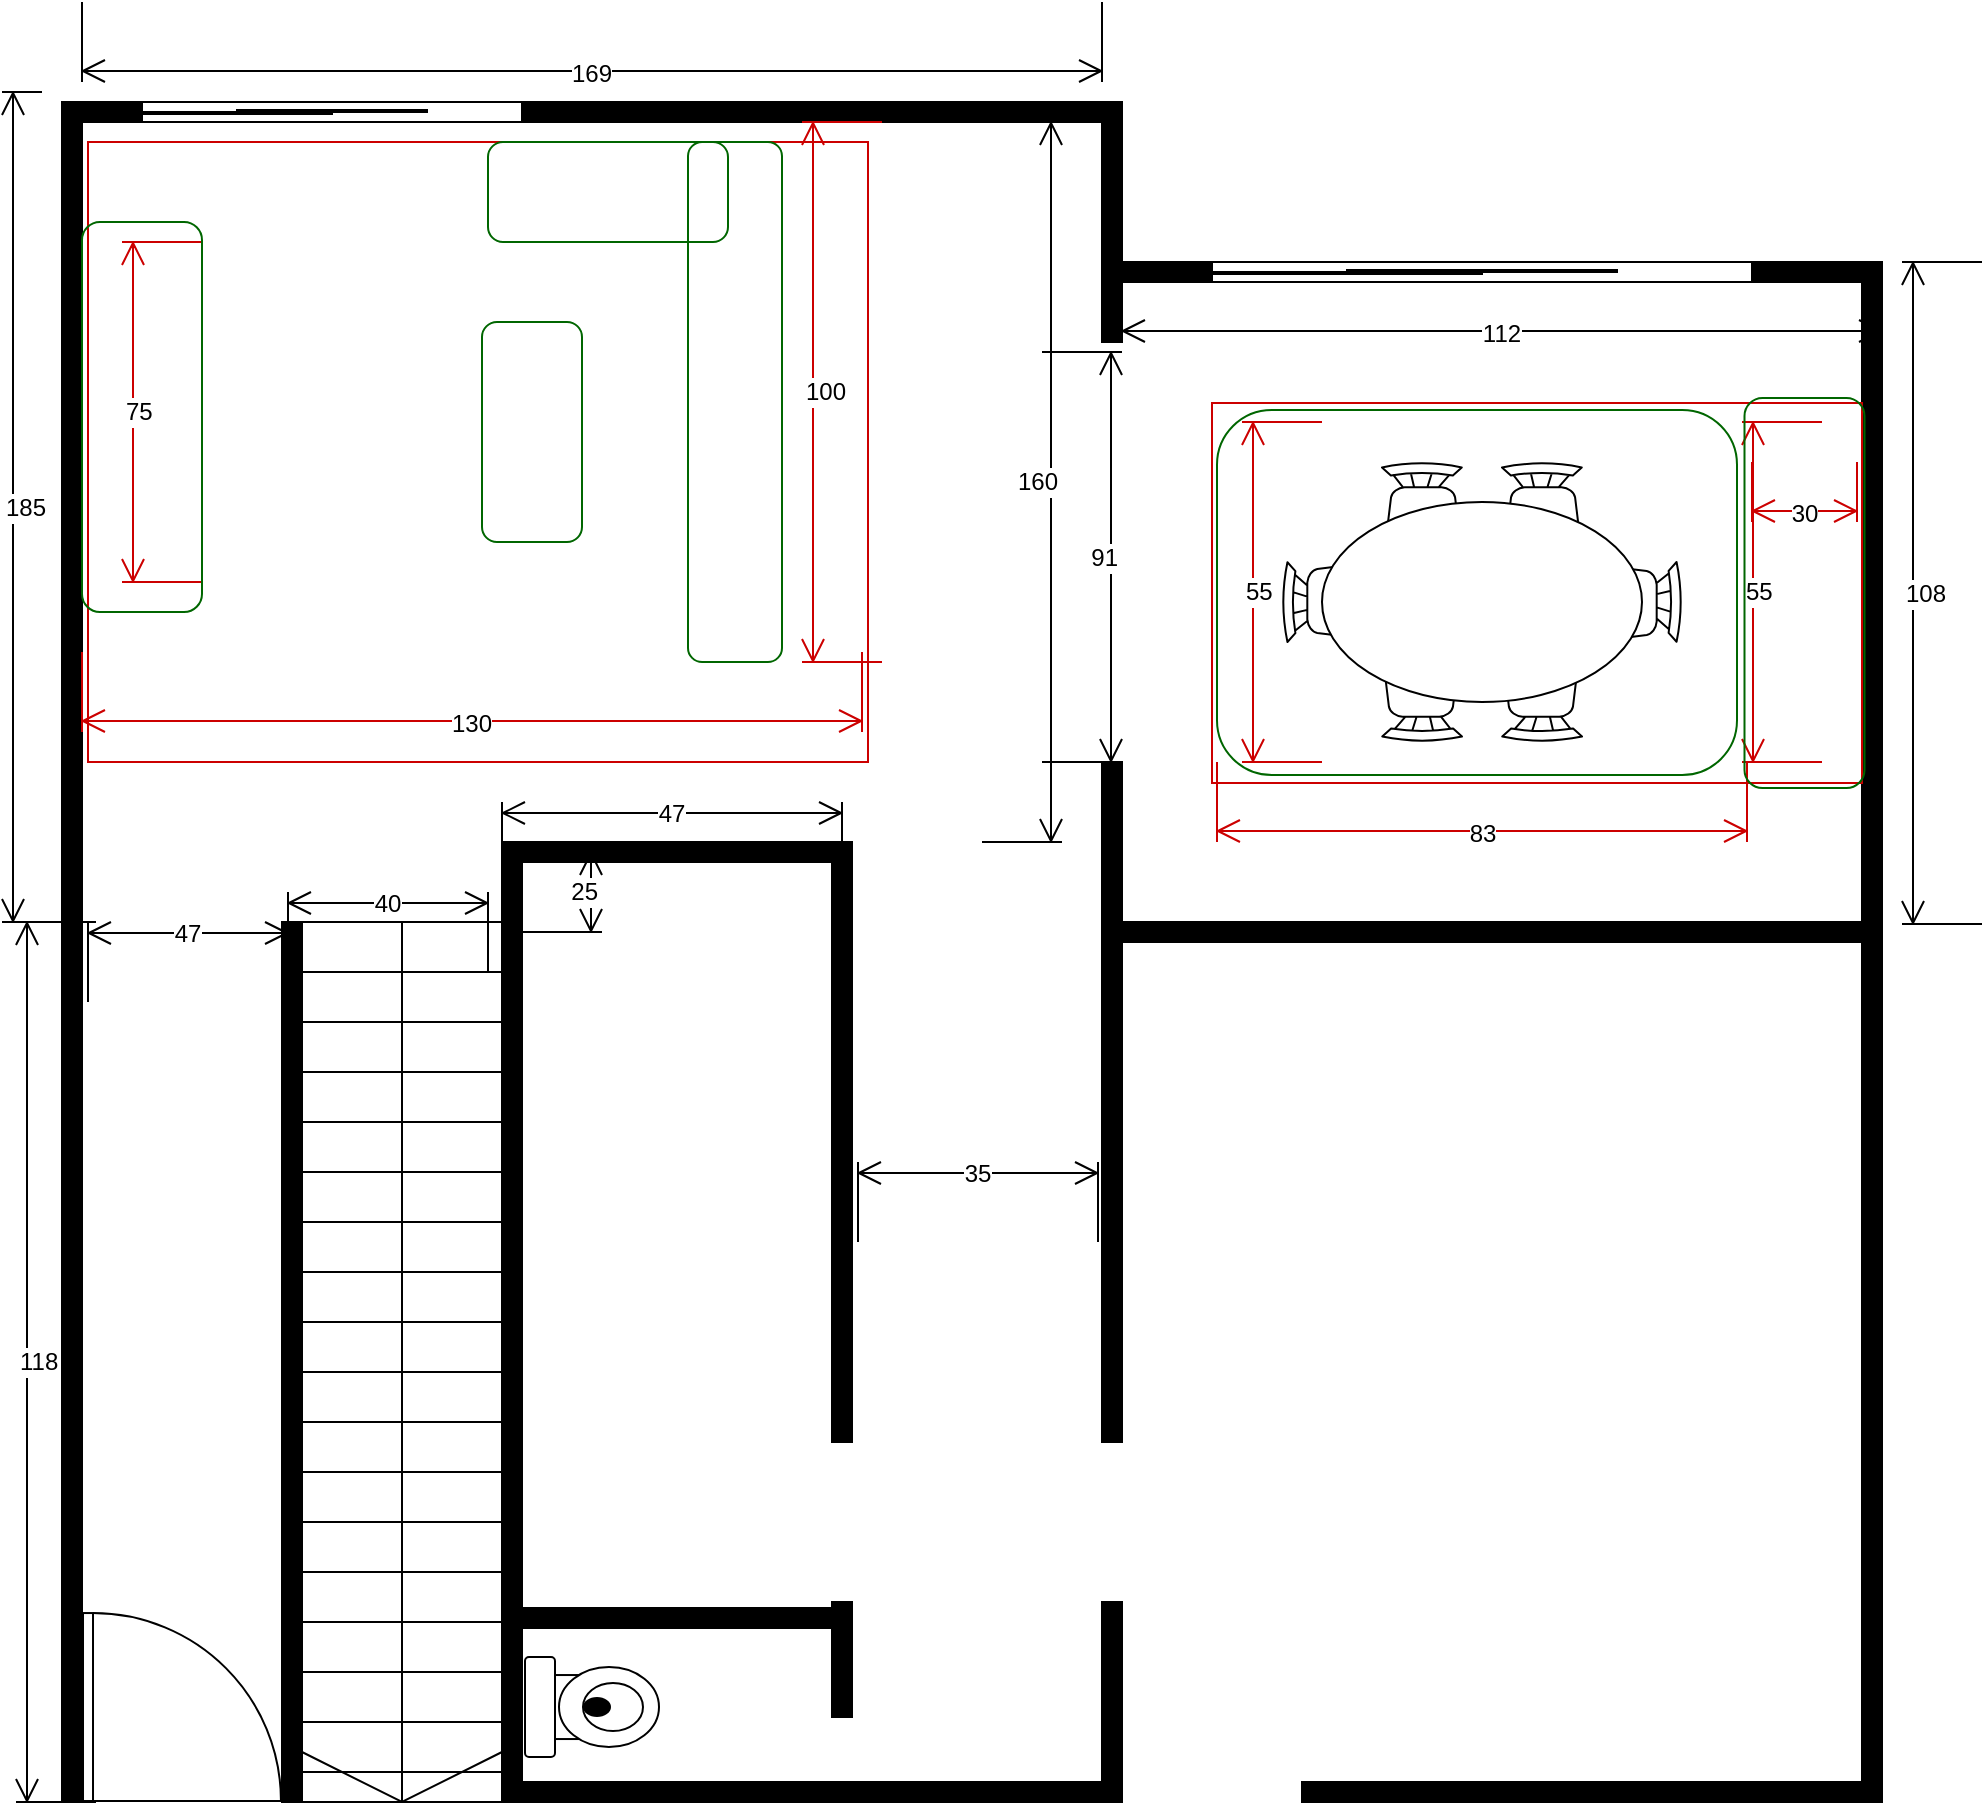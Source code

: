 <mxfile version="20.5.1" type="github">
  <diagram name="Page-1" id="4bd5d27a-524c-7e24-5d5f-89a86ee4fca1">
    <mxGraphModel dx="1568" dy="1718" grid="1" gridSize="10" guides="1" tooltips="1" connect="1" arrows="1" fold="1" page="1" pageScale="1" pageWidth="1100" pageHeight="850" background="none" math="0" shadow="0">
      <root>
        <mxCell id="0" />
        <mxCell id="1" parent="0" />
        <mxCell id="1ufsAENBgIqnQ099alia-98" value="" style="rounded=0;whiteSpace=wrap;html=1;fillColor=none;strokeColor=#CC0000;fontColor=#333333;" vertex="1" parent="1">
          <mxGeometry x="53" y="-80" width="390" height="310" as="geometry" />
        </mxCell>
        <mxCell id="1ufsAENBgIqnQ099alia-1" value="" style="verticalLabelPosition=bottom;html=1;verticalAlign=top;align=center;shape=mxgraph.floorplan.wall;fillColor=strokeColor;direction=south;" vertex="1" parent="1">
          <mxGeometry x="40" y="40" width="10" height="710" as="geometry" />
        </mxCell>
        <mxCell id="1ufsAENBgIqnQ099alia-2" value="" style="verticalLabelPosition=bottom;html=1;verticalAlign=top;align=center;shape=mxgraph.floorplan.wall;fillColor=strokeColor;direction=south;" vertex="1" parent="1">
          <mxGeometry x="150" y="310" width="10" height="440" as="geometry" />
        </mxCell>
        <mxCell id="1ufsAENBgIqnQ099alia-3" value="" style="verticalLabelPosition=bottom;html=1;verticalAlign=top;align=center;shape=mxgraph.floorplan.stairs;direction=south;" vertex="1" parent="1">
          <mxGeometry x="160" y="310" width="100" height="440" as="geometry" />
        </mxCell>
        <mxCell id="1ufsAENBgIqnQ099alia-4" value="" style="verticalLabelPosition=bottom;html=1;verticalAlign=top;align=center;shape=mxgraph.floorplan.wall;fillColor=strokeColor;direction=south;" vertex="1" parent="1">
          <mxGeometry x="260" y="270" width="10" height="480" as="geometry" />
        </mxCell>
        <mxCell id="1ufsAENBgIqnQ099alia-5" value="" style="verticalLabelPosition=bottom;html=1;verticalAlign=top;align=center;shape=mxgraph.floorplan.doorLeft;aspect=fixed;rotation=-90;" vertex="1" parent="1">
          <mxGeometry x="53.44" y="652.59" width="93.98" height="99.85" as="geometry" />
        </mxCell>
        <mxCell id="1ufsAENBgIqnQ099alia-6" value="" style="verticalLabelPosition=bottom;html=1;verticalAlign=top;align=center;shape=mxgraph.floorplan.wall;fillColor=strokeColor;" vertex="1" parent="1">
          <mxGeometry x="265" y="270" width="160" height="10" as="geometry" />
        </mxCell>
        <mxCell id="1ufsAENBgIqnQ099alia-7" value="" style="verticalLabelPosition=bottom;html=1;verticalAlign=top;align=center;shape=mxgraph.floorplan.wall;fillColor=strokeColor;direction=south;" vertex="1" parent="1">
          <mxGeometry x="400" y="270" width="60" height="300" as="geometry" />
        </mxCell>
        <mxCell id="1ufsAENBgIqnQ099alia-9" value="" style="verticalLabelPosition=bottom;html=1;verticalAlign=top;align=center;shape=mxgraph.floorplan.wall;fillColor=strokeColor;direction=south;" vertex="1" parent="1">
          <mxGeometry x="560" y="230" width="10" height="340" as="geometry" />
        </mxCell>
        <mxCell id="1ufsAENBgIqnQ099alia-13" value="" style="verticalLabelPosition=bottom;html=1;verticalAlign=top;align=center;shape=mxgraph.floorplan.wall;fillColor=strokeColor;direction=south;" vertex="1" parent="1">
          <mxGeometry x="560" y="650" width="10" height="100" as="geometry" />
        </mxCell>
        <mxCell id="1ufsAENBgIqnQ099alia-14" value="" style="verticalLabelPosition=bottom;html=1;verticalAlign=top;align=center;shape=mxgraph.floorplan.wall;fillColor=strokeColor;" vertex="1" parent="1">
          <mxGeometry x="660" y="740" width="280" height="10" as="geometry" />
        </mxCell>
        <mxCell id="1ufsAENBgIqnQ099alia-15" value="" style="verticalLabelPosition=bottom;html=1;verticalAlign=top;align=center;shape=mxgraph.floorplan.wall;fillColor=strokeColor;direction=south;" vertex="1" parent="1">
          <mxGeometry x="940" y="400" width="10" height="350" as="geometry" />
        </mxCell>
        <mxCell id="1ufsAENBgIqnQ099alia-16" value="" style="verticalLabelPosition=bottom;html=1;verticalAlign=top;align=center;shape=mxgraph.floorplan.wall;fillColor=strokeColor;" vertex="1" parent="1">
          <mxGeometry x="570" y="310" width="380" height="10" as="geometry" />
        </mxCell>
        <mxCell id="1ufsAENBgIqnQ099alia-18" value="" style="verticalLabelPosition=bottom;html=1;verticalAlign=top;align=center;shape=mxgraph.floorplan.wall;fillColor=strokeColor;" vertex="1" parent="1">
          <mxGeometry x="270" y="653" width="160" height="10" as="geometry" />
        </mxCell>
        <mxCell id="1ufsAENBgIqnQ099alia-19" value="" style="verticalLabelPosition=bottom;html=1;verticalAlign=top;align=center;shape=mxgraph.floorplan.wall;fillColor=strokeColor;direction=south;" vertex="1" parent="1">
          <mxGeometry x="425" y="650" width="10" height="57.5" as="geometry" />
        </mxCell>
        <mxCell id="1ufsAENBgIqnQ099alia-22" value="" style="verticalLabelPosition=bottom;html=1;verticalAlign=top;align=center;shape=mxgraph.floorplan.wall;fillColor=strokeColor;" vertex="1" parent="1">
          <mxGeometry x="270" y="740" width="290" height="10" as="geometry" />
        </mxCell>
        <mxCell id="1ufsAENBgIqnQ099alia-30" value="" style="verticalLabelPosition=bottom;html=1;verticalAlign=top;align=center;shape=mxgraph.floorplan.wall;fillColor=strokeColor;" vertex="1" parent="1">
          <mxGeometry x="50" y="-100" width="520" height="10" as="geometry" />
        </mxCell>
        <mxCell id="1ufsAENBgIqnQ099alia-31" value="" style="verticalLabelPosition=bottom;html=1;verticalAlign=top;align=center;shape=mxgraph.floorplan.wall;fillColor=strokeColor;direction=south;" vertex="1" parent="1">
          <mxGeometry x="940" y="-10" width="10" height="410" as="geometry" />
        </mxCell>
        <mxCell id="1ufsAENBgIqnQ099alia-32" value="" style="verticalLabelPosition=bottom;html=1;verticalAlign=top;align=center;shape=mxgraph.floorplan.wall;fillColor=strokeColor;direction=south;" vertex="1" parent="1">
          <mxGeometry x="560" y="-90" width="10" height="110" as="geometry" />
        </mxCell>
        <mxCell id="1ufsAENBgIqnQ099alia-41" value="169" style="shape=dimension;whiteSpace=wrap;html=1;align=center;points=[];verticalAlign=bottom;spacingBottom=-5;labelBackgroundColor=#ffffff" vertex="1" parent="1">
          <mxGeometry x="50" y="-150" width="510" height="40" as="geometry" />
        </mxCell>
        <mxCell id="1ufsAENBgIqnQ099alia-42" value="112" style="shape=dimension;whiteSpace=wrap;html=1;align=center;points=[];verticalAlign=bottom;spacingBottom=-5;labelBackgroundColor=#ffffff" vertex="1" parent="1">
          <mxGeometry x="570" y="-20" width="380" height="40" as="geometry" />
        </mxCell>
        <mxCell id="1ufsAENBgIqnQ099alia-43" value="40" style="shape=dimension;direction=west;whiteSpace=wrap;html=1;align=center;points=[];verticalAlign=top;spacingTop=-8;labelBackgroundColor=#ffffff" vertex="1" parent="1">
          <mxGeometry x="153" y="295" width="100" height="40" as="geometry" />
        </mxCell>
        <mxCell id="1ufsAENBgIqnQ099alia-44" value="47" style="shape=dimension;direction=west;whiteSpace=wrap;html=1;align=center;points=[];verticalAlign=top;spacingTop=-8;labelBackgroundColor=#ffffff" vertex="1" parent="1">
          <mxGeometry x="53" y="310" width="100" height="40" as="geometry" />
        </mxCell>
        <mxCell id="1ufsAENBgIqnQ099alia-45" value="25" style="shape=dimension;direction=north;whiteSpace=wrap;html=1;align=right;points=[];verticalAlign=middle;labelBackgroundColor=#ffffff" vertex="1" parent="1">
          <mxGeometry x="270" y="275" width="40" height="40" as="geometry" />
        </mxCell>
        <mxCell id="1ufsAENBgIqnQ099alia-46" value="35" style="shape=dimension;direction=west;whiteSpace=wrap;html=1;align=center;points=[];verticalAlign=top;spacingTop=-8;labelBackgroundColor=#ffffff" vertex="1" parent="1">
          <mxGeometry x="438" y="430" width="120" height="40" as="geometry" />
        </mxCell>
        <mxCell id="1ufsAENBgIqnQ099alia-47" value="160" style="shape=dimension;direction=north;whiteSpace=wrap;html=1;align=right;points=[];verticalAlign=middle;labelBackgroundColor=#ffffff" vertex="1" parent="1">
          <mxGeometry x="500" y="-90" width="40" height="360" as="geometry" />
        </mxCell>
        <mxCell id="1ufsAENBgIqnQ099alia-48" value="91" style="shape=dimension;direction=north;whiteSpace=wrap;html=1;align=right;points=[];verticalAlign=middle;labelBackgroundColor=#ffffff" vertex="1" parent="1">
          <mxGeometry x="530" y="25" width="40" height="205" as="geometry" />
        </mxCell>
        <mxCell id="1ufsAENBgIqnQ099alia-49" value="108" style="shape=dimension;direction=south;whiteSpace=wrap;html=1;align=left;points=[];verticalAlign=middle;labelBackgroundColor=#ffffff" vertex="1" parent="1">
          <mxGeometry x="960" y="-20" width="40" height="331" as="geometry" />
        </mxCell>
        <mxCell id="1ufsAENBgIqnQ099alia-50" value="" style="verticalLabelPosition=bottom;html=1;verticalAlign=top;align=center;shape=mxgraph.floorplan.toilet;rotation=-90;" vertex="1" parent="1">
          <mxGeometry x="280" y="669.02" width="50" height="67" as="geometry" />
        </mxCell>
        <mxCell id="1ufsAENBgIqnQ099alia-82" value="185" style="shape=dimension;direction=south;whiteSpace=wrap;html=1;align=left;points=[];verticalAlign=middle;labelBackgroundColor=#ffffff" vertex="1" parent="1">
          <mxGeometry x="10" y="-105" width="20" height="415" as="geometry" />
        </mxCell>
        <mxCell id="1ufsAENBgIqnQ099alia-83" value="118" style="shape=dimension;direction=south;whiteSpace=wrap;html=1;align=left;points=[];verticalAlign=middle;labelBackgroundColor=#ffffff" vertex="1" parent="1">
          <mxGeometry x="17" y="310" width="40" height="440" as="geometry" />
        </mxCell>
        <mxCell id="1ufsAENBgIqnQ099alia-86" value="" style="verticalLabelPosition=bottom;html=1;verticalAlign=top;align=center;shape=mxgraph.floorplan.wall;fillColor=strokeColor;" vertex="1" parent="1">
          <mxGeometry x="570" y="-20" width="380" height="10" as="geometry" />
        </mxCell>
        <mxCell id="1ufsAENBgIqnQ099alia-88" value="" style="verticalLabelPosition=bottom;html=1;verticalAlign=top;align=center;shape=mxgraph.floorplan.wall;fillColor=strokeColor;rotation=90;" vertex="1" parent="1">
          <mxGeometry x="-205" y="145" width="500" height="10" as="geometry" />
        </mxCell>
        <mxCell id="1ufsAENBgIqnQ099alia-89" value="" style="verticalLabelPosition=bottom;html=1;verticalAlign=top;align=center;shape=mxgraph.floorplan.chair;shadow=0;" vertex="1" parent="1">
          <mxGeometry x="700" y="80" width="40" height="52" as="geometry" />
        </mxCell>
        <mxCell id="1ufsAENBgIqnQ099alia-90" value="" style="verticalLabelPosition=bottom;html=1;verticalAlign=top;align=center;shape=mxgraph.floorplan.chair;shadow=0;direction=west;" vertex="1" parent="1">
          <mxGeometry x="700" y="168" width="40" height="52" as="geometry" />
        </mxCell>
        <mxCell id="1ufsAENBgIqnQ099alia-91" value="" style="verticalLabelPosition=bottom;html=1;verticalAlign=top;align=center;shape=mxgraph.floorplan.chair;shadow=0;direction=north;" vertex="1" parent="1">
          <mxGeometry x="650" y="130" width="52" height="40" as="geometry" />
        </mxCell>
        <mxCell id="1ufsAENBgIqnQ099alia-92" value="" style="verticalLabelPosition=bottom;html=1;verticalAlign=top;align=center;shape=mxgraph.floorplan.chair;shadow=0;direction=south" vertex="1" parent="1">
          <mxGeometry x="798" y="130" width="52" height="40" as="geometry" />
        </mxCell>
        <mxCell id="1ufsAENBgIqnQ099alia-93" value="" style="verticalLabelPosition=bottom;html=1;verticalAlign=top;align=center;shape=mxgraph.floorplan.chair;shadow=0;" vertex="1" parent="1">
          <mxGeometry x="760" y="80" width="40" height="52" as="geometry" />
        </mxCell>
        <mxCell id="1ufsAENBgIqnQ099alia-94" value="" style="verticalLabelPosition=bottom;html=1;verticalAlign=top;align=center;shape=mxgraph.floorplan.chair;shadow=0;direction=west;" vertex="1" parent="1">
          <mxGeometry x="760" y="168" width="40" height="52" as="geometry" />
        </mxCell>
        <mxCell id="1ufsAENBgIqnQ099alia-95" value="" style="shape=ellipse;shadow=0;" vertex="1" parent="1">
          <mxGeometry x="670" y="100" width="160" height="100" as="geometry" />
        </mxCell>
        <mxCell id="1ufsAENBgIqnQ099alia-96" value="" style="verticalLabelPosition=bottom;html=1;verticalAlign=top;align=center;shape=mxgraph.floorplan.windowGlider;dx=0.25;" vertex="1" parent="1">
          <mxGeometry x="615" y="-20" width="270" height="10" as="geometry" />
        </mxCell>
        <mxCell id="1ufsAENBgIqnQ099alia-97" value="" style="verticalLabelPosition=bottom;html=1;verticalAlign=top;align=center;shape=mxgraph.floorplan.windowGlider;dx=0.25;" vertex="1" parent="1">
          <mxGeometry x="80" y="-100" width="190" height="10" as="geometry" />
        </mxCell>
        <mxCell id="1ufsAENBgIqnQ099alia-99" value="47" style="shape=dimension;direction=west;whiteSpace=wrap;html=1;align=center;points=[];verticalAlign=top;spacingTop=-8;labelBackgroundColor=#ffffff" vertex="1" parent="1">
          <mxGeometry x="260" y="250" width="170" height="40" as="geometry" />
        </mxCell>
        <mxCell id="1ufsAENBgIqnQ099alia-100" value="130" style="shape=dimension;whiteSpace=wrap;html=1;align=center;points=[];verticalAlign=bottom;spacingBottom=-5;labelBackgroundColor=#ffffff;strokeColor=#CC0000;fillColor=none;" vertex="1" parent="1">
          <mxGeometry x="50" y="175" width="390" height="40" as="geometry" />
        </mxCell>
        <mxCell id="1ufsAENBgIqnQ099alia-102" value="100" style="shape=dimension;direction=south;whiteSpace=wrap;html=1;align=left;points=[];verticalAlign=middle;labelBackgroundColor=#ffffff;strokeColor=#CC0000;fillColor=none;" vertex="1" parent="1">
          <mxGeometry x="410" y="-90" width="40" height="270" as="geometry" />
        </mxCell>
        <mxCell id="1ufsAENBgIqnQ099alia-103" value="" style="rounded=0;whiteSpace=wrap;html=1;fillColor=none;strokeColor=#CC0000;fontColor=#333333;" vertex="1" parent="1">
          <mxGeometry x="615" y="50.5" width="325" height="190" as="geometry" />
        </mxCell>
        <mxCell id="1ufsAENBgIqnQ099alia-105" value="75" style="shape=dimension;direction=south;whiteSpace=wrap;html=1;align=left;points=[];verticalAlign=middle;labelBackgroundColor=#ffffff;strokeColor=#CC0000;fillColor=none;" vertex="1" parent="1">
          <mxGeometry x="70" y="-30" width="40" height="170" as="geometry" />
        </mxCell>
        <mxCell id="1ufsAENBgIqnQ099alia-106" value="83" style="shape=dimension;whiteSpace=wrap;html=1;align=center;points=[];verticalAlign=bottom;spacingBottom=-5;labelBackgroundColor=#ffffff;strokeColor=#CC0000;fillColor=none;" vertex="1" parent="1">
          <mxGeometry x="617.5" y="230" width="265" height="40" as="geometry" />
        </mxCell>
        <mxCell id="1ufsAENBgIqnQ099alia-107" value="55" style="shape=dimension;direction=south;whiteSpace=wrap;html=1;align=left;points=[];verticalAlign=middle;labelBackgroundColor=#ffffff;strokeColor=#CC0000;fillColor=none;" vertex="1" parent="1">
          <mxGeometry x="630" y="60" width="40" height="170" as="geometry" />
        </mxCell>
        <mxCell id="1ufsAENBgIqnQ099alia-108" value="55" style="shape=dimension;direction=south;whiteSpace=wrap;html=1;align=left;points=[];verticalAlign=middle;labelBackgroundColor=#ffffff;strokeColor=#CC0000;fillColor=none;" vertex="1" parent="1">
          <mxGeometry x="880" y="60" width="40" height="170" as="geometry" />
        </mxCell>
        <mxCell id="1ufsAENBgIqnQ099alia-109" value="30" style="shape=dimension;whiteSpace=wrap;html=1;align=center;points=[];verticalAlign=bottom;spacingBottom=-5;labelBackgroundColor=#ffffff;strokeColor=#CC0000;fillColor=none;" vertex="1" parent="1">
          <mxGeometry x="885" y="80" width="52.5" height="30" as="geometry" />
        </mxCell>
        <mxCell id="1ufsAENBgIqnQ099alia-110" value="" style="rounded=1;whiteSpace=wrap;html=1;strokeColor=#006600;fillColor=none;" vertex="1" parent="1">
          <mxGeometry x="253" y="-80" width="120" height="50" as="geometry" />
        </mxCell>
        <mxCell id="1ufsAENBgIqnQ099alia-111" value="" style="rounded=1;whiteSpace=wrap;html=1;strokeColor=#006600;fillColor=none;" vertex="1" parent="1">
          <mxGeometry x="353" y="-80" width="47" height="260" as="geometry" />
        </mxCell>
        <mxCell id="1ufsAENBgIqnQ099alia-112" value="" style="rounded=1;whiteSpace=wrap;html=1;strokeColor=#006600;fillColor=none;rotation=-90;" vertex="1" parent="1">
          <mxGeometry x="220" y="40" width="110" height="50" as="geometry" />
        </mxCell>
        <mxCell id="1ufsAENBgIqnQ099alia-113" value="" style="rounded=1;whiteSpace=wrap;html=1;strokeColor=#006600;fillColor=none;rotation=-90;" vertex="1" parent="1">
          <mxGeometry x="-17.5" y="27.5" width="195" height="60" as="geometry" />
        </mxCell>
        <mxCell id="1ufsAENBgIqnQ099alia-114" value="" style="rounded=1;whiteSpace=wrap;html=1;strokeColor=#006600;fillColor=none;rotation=-90;" vertex="1" parent="1">
          <mxGeometry x="813.75" y="115.5" width="195" height="60" as="geometry" />
        </mxCell>
        <mxCell id="1ufsAENBgIqnQ099alia-115" value="" style="rounded=1;whiteSpace=wrap;html=1;strokeColor=#006600;fillColor=none;rotation=-90;" vertex="1" parent="1">
          <mxGeometry x="656.25" y="15.25" width="182.5" height="260" as="geometry" />
        </mxCell>
      </root>
    </mxGraphModel>
  </diagram>
</mxfile>
